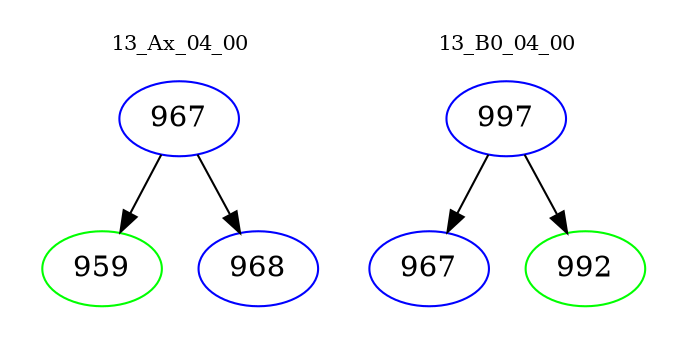 digraph{
subgraph cluster_0 {
color = white
label = "13_Ax_04_00";
fontsize=10;
T0_967 [label="967", color="blue"]
T0_967 -> T0_959 [color="black"]
T0_959 [label="959", color="green"]
T0_967 -> T0_968 [color="black"]
T0_968 [label="968", color="blue"]
}
subgraph cluster_1 {
color = white
label = "13_B0_04_00";
fontsize=10;
T1_997 [label="997", color="blue"]
T1_997 -> T1_967 [color="black"]
T1_967 [label="967", color="blue"]
T1_997 -> T1_992 [color="black"]
T1_992 [label="992", color="green"]
}
}
